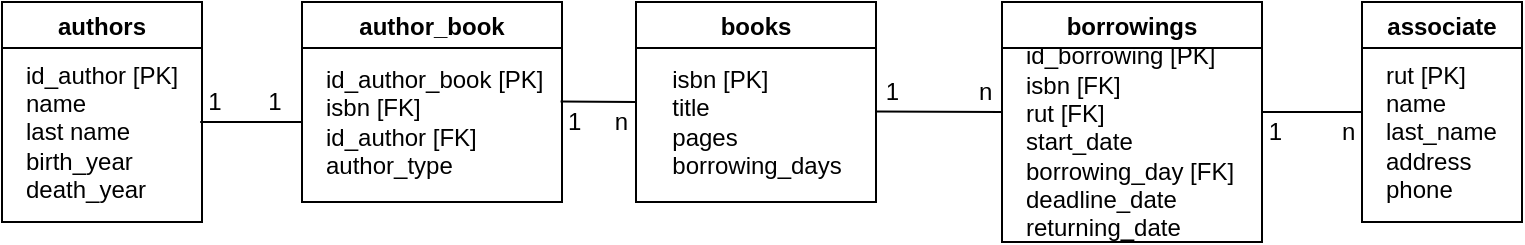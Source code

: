 <mxfile version="15.7.3" type="device"><diagram id="zAtArawNKDb-kCSgsbpF" name="Página-1"><mxGraphModel dx="782" dy="531" grid="1" gridSize="10" guides="1" tooltips="1" connect="1" arrows="1" fold="1" page="1" pageScale="1" pageWidth="827" pageHeight="1169" math="0" shadow="0"><root><mxCell id="0"/><mxCell id="1" parent="0"/><mxCell id="4IML2SWTAeETkDtp9toj-1" value="authors" style="swimlane;fillColor=none;" parent="1" vertex="1"><mxGeometry x="20" y="20" width="100" height="110" as="geometry"><mxRectangle x="20" y="20" width="70" height="23" as="alternateBounds"/></mxGeometry></mxCell><mxCell id="4IML2SWTAeETkDtp9toj-2" value="id_author [PK]&lt;br&gt;name&lt;br&gt;last name&lt;br&gt;birth_year&lt;br&gt;death_year" style="text;html=1;align=left;verticalAlign=middle;resizable=0;points=[];autosize=1;strokeColor=none;fillColor=none;" parent="4IML2SWTAeETkDtp9toj-1" vertex="1"><mxGeometry x="10" y="25" width="90" height="80" as="geometry"/></mxCell><mxCell id="4IML2SWTAeETkDtp9toj-3" value="books" style="swimlane;fillColor=none;align=center;" parent="1" vertex="1"><mxGeometry x="337" y="20" width="120" height="100" as="geometry"/></mxCell><mxCell id="4IML2SWTAeETkDtp9toj-4" value="&lt;div style=&quot;text-align: left&quot;&gt;&lt;span&gt;isbn [PK]&lt;/span&gt;&lt;/div&gt;&lt;div style=&quot;text-align: left&quot;&gt;title&lt;/div&gt;&lt;div style=&quot;text-align: left&quot;&gt;pages&lt;/div&gt;&lt;div style=&quot;text-align: left&quot;&gt;borrowing_days&lt;/div&gt;" style="text;html=1;align=center;verticalAlign=middle;resizable=0;points=[];autosize=1;strokeColor=none;fillColor=none;" parent="4IML2SWTAeETkDtp9toj-3" vertex="1"><mxGeometry x="10" y="30" width="100" height="60" as="geometry"/></mxCell><mxCell id="4IML2SWTAeETkDtp9toj-5" value="borrowings" style="swimlane;fillColor=none;align=center;" parent="1" vertex="1"><mxGeometry x="520" y="20" width="130" height="120" as="geometry"/></mxCell><mxCell id="4IML2SWTAeETkDtp9toj-6" value="id_borrowing [PK]&lt;br&gt;isbn [FK]&lt;br&gt;rut [FK]&lt;br&gt;start_date&lt;br&gt;borrowing_day [FK]&lt;br&gt;deadline_date&lt;br&gt;returning_date" style="text;html=1;align=left;verticalAlign=middle;resizable=0;points=[];autosize=1;strokeColor=none;fillColor=none;" parent="4IML2SWTAeETkDtp9toj-5" vertex="1"><mxGeometry x="10" y="20" width="120" height="100" as="geometry"/></mxCell><mxCell id="4IML2SWTAeETkDtp9toj-7" value="associate" style="swimlane;fillColor=none;align=center;" parent="1" vertex="1"><mxGeometry x="700" y="20" width="80" height="110" as="geometry"/></mxCell><mxCell id="4IML2SWTAeETkDtp9toj-8" value="rut [PK]&lt;br&gt;name&lt;br&gt;last_name&lt;br&gt;address&lt;br&gt;phone" style="text;html=1;align=left;verticalAlign=middle;resizable=0;points=[];autosize=1;strokeColor=none;fillColor=none;" parent="4IML2SWTAeETkDtp9toj-7" vertex="1"><mxGeometry x="10" y="25" width="70" height="80" as="geometry"/></mxCell><mxCell id="4IML2SWTAeETkDtp9toj-10" value="" style="endArrow=none;html=1;rounded=0;exitX=1;exitY=0.5;exitDx=0;exitDy=0;" parent="1" edge="1"><mxGeometry width="50" height="50" relative="1" as="geometry"><mxPoint x="457" y="74.71" as="sourcePoint"/><mxPoint x="520" y="75" as="targetPoint"/></mxGeometry></mxCell><mxCell id="4IML2SWTAeETkDtp9toj-17" value="" style="endArrow=none;html=1;rounded=0;entryX=0;entryY=0.5;entryDx=0;entryDy=0;" parent="1" target="4IML2SWTAeETkDtp9toj-7" edge="1"><mxGeometry width="50" height="50" relative="1" as="geometry"><mxPoint x="650" y="75" as="sourcePoint"/><mxPoint x="747" y="68" as="targetPoint"/></mxGeometry></mxCell><mxCell id="kZYkgd1wlZGZ--gmhxAk-1" value="author_book" style="swimlane;fillColor=none;" parent="1" vertex="1"><mxGeometry x="170" y="20" width="130" height="100" as="geometry"/></mxCell><mxCell id="kZYkgd1wlZGZ--gmhxAk-2" value="id_author_book [PK]&lt;br&gt;isbn [FK]&lt;br&gt;id_author [FK]&lt;br&gt;author_type" style="text;html=1;align=left;verticalAlign=middle;resizable=0;points=[];autosize=1;strokeColor=none;fillColor=none;" parent="kZYkgd1wlZGZ--gmhxAk-1" vertex="1"><mxGeometry x="10" y="30" width="120" height="60" as="geometry"/></mxCell><mxCell id="kZYkgd1wlZGZ--gmhxAk-3" value="" style="endArrow=none;html=1;rounded=0;exitX=0.99;exitY=0.438;exitDx=0;exitDy=0;exitPerimeter=0;" parent="1" source="4IML2SWTAeETkDtp9toj-2" edge="1"><mxGeometry width="50" height="50" relative="1" as="geometry"><mxPoint x="110" y="150" as="sourcePoint"/><mxPoint x="170" y="80" as="targetPoint"/></mxGeometry></mxCell><mxCell id="kZYkgd1wlZGZ--gmhxAk-4" value="" style="endArrow=none;html=1;rounded=0;entryX=0;entryY=0.5;entryDx=0;entryDy=0;exitX=0.994;exitY=0.329;exitDx=0;exitDy=0;exitPerimeter=0;" parent="1" source="kZYkgd1wlZGZ--gmhxAk-2" target="4IML2SWTAeETkDtp9toj-3" edge="1"><mxGeometry width="50" height="50" relative="1" as="geometry"><mxPoint x="260" y="170" as="sourcePoint"/><mxPoint x="310" y="120" as="targetPoint"/></mxGeometry></mxCell><mxCell id="kZYkgd1wlZGZ--gmhxAk-5" value="1&amp;nbsp; &amp;nbsp; &amp;nbsp; &amp;nbsp;1" style="text;html=1;strokeColor=none;fillColor=none;align=center;verticalAlign=middle;whiteSpace=wrap;rounded=0;" parent="1" vertex="1"><mxGeometry x="120" y="55" width="43" height="30" as="geometry"/></mxCell><mxCell id="kZYkgd1wlZGZ--gmhxAk-6" value="1&amp;nbsp; &amp;nbsp; &amp;nbsp;n" style="text;html=1;strokeColor=none;fillColor=none;align=center;verticalAlign=middle;whiteSpace=wrap;rounded=0;" parent="1" vertex="1"><mxGeometry x="300" y="65" width="36" height="30" as="geometry"/></mxCell><mxCell id="kZYkgd1wlZGZ--gmhxAk-7" value="1&amp;nbsp; &amp;nbsp; &amp;nbsp; &amp;nbsp; &amp;nbsp; &amp;nbsp; n" style="text;html=1;strokeColor=none;fillColor=none;align=center;verticalAlign=middle;whiteSpace=wrap;rounded=0;" parent="1" vertex="1"><mxGeometry x="457" y="50" width="63" height="30" as="geometry"/></mxCell><mxCell id="kZYkgd1wlZGZ--gmhxAk-8" value="1&amp;nbsp; &amp;nbsp; &amp;nbsp; &amp;nbsp; &amp;nbsp;n" style="text;html=1;strokeColor=none;fillColor=none;align=center;verticalAlign=middle;whiteSpace=wrap;rounded=0;" parent="1" vertex="1"><mxGeometry x="650" y="70" width="50" height="30" as="geometry"/></mxCell></root></mxGraphModel></diagram></mxfile>